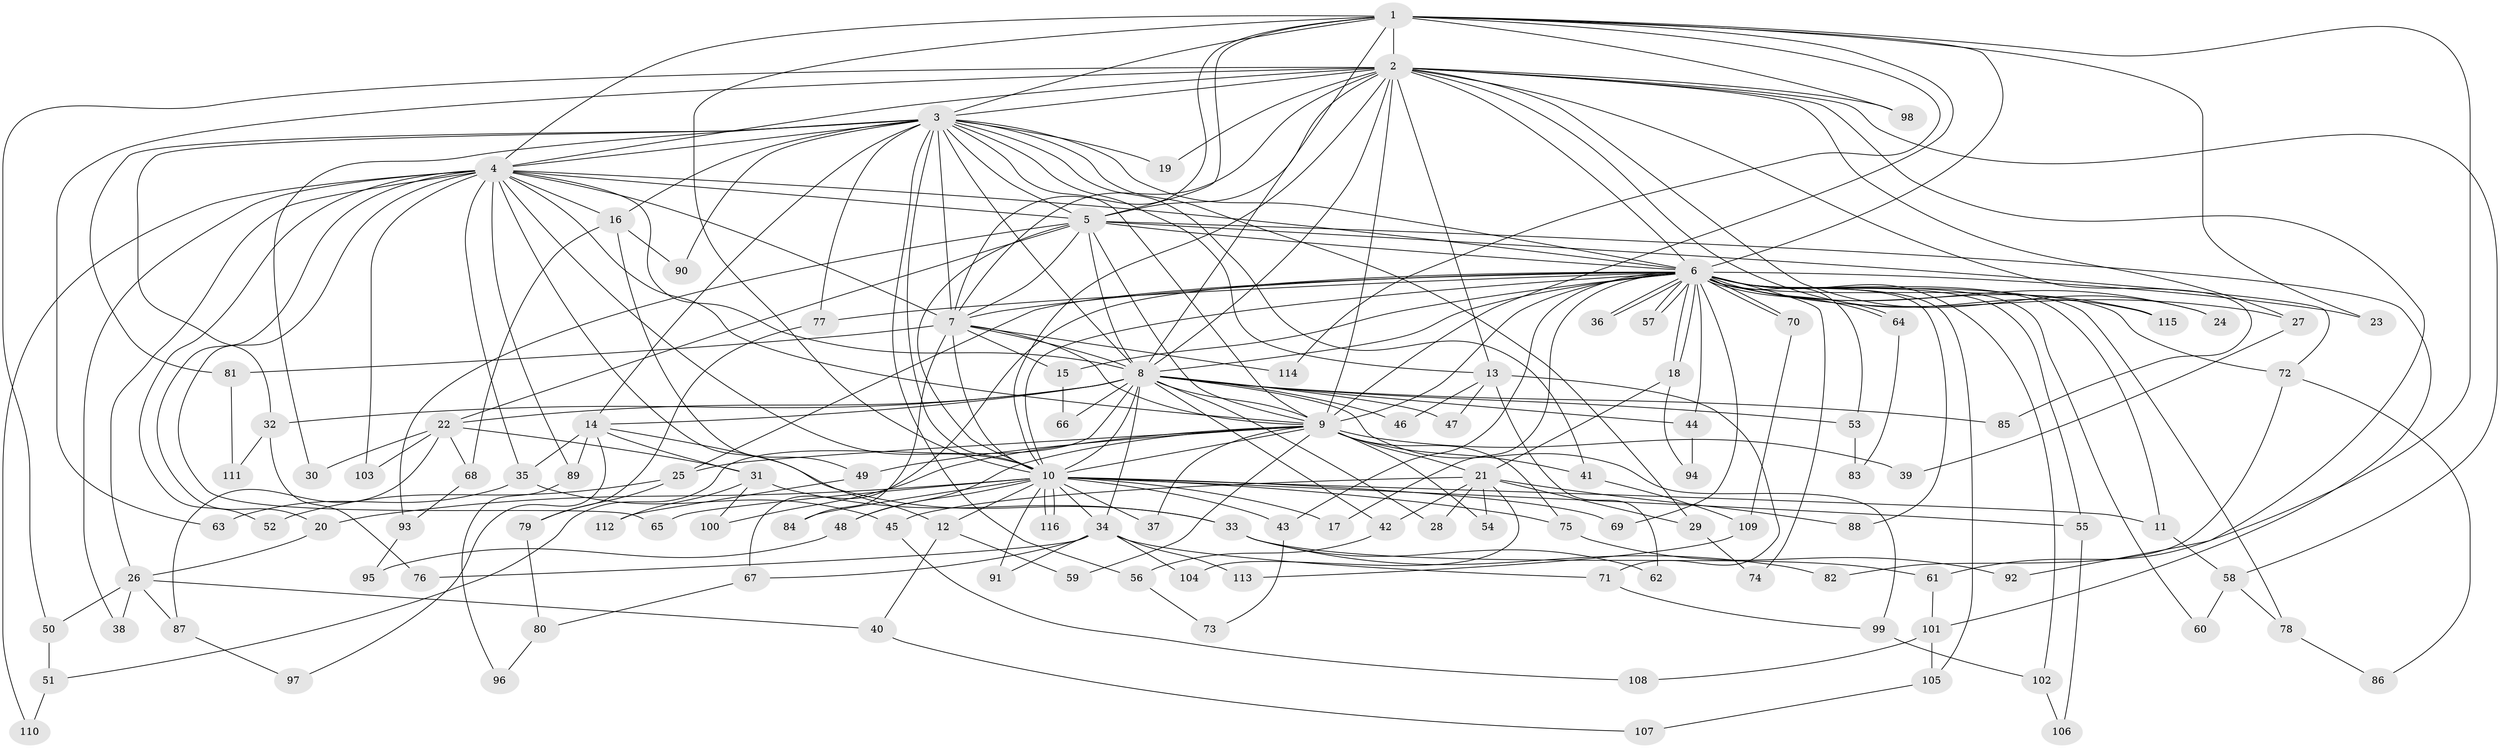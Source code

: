 // coarse degree distribution, {7: 0.06896551724137931, 19: 0.017241379310344827, 25: 0.017241379310344827, 16: 0.034482758620689655, 33: 0.017241379310344827, 3: 0.27586206896551724, 4: 0.06896551724137931, 8: 0.017241379310344827, 2: 0.3275862068965517, 9: 0.034482758620689655, 5: 0.034482758620689655, 1: 0.08620689655172414}
// Generated by graph-tools (version 1.1) at 2025/17/03/04/25 18:17:19]
// undirected, 116 vertices, 257 edges
graph export_dot {
graph [start="1"]
  node [color=gray90,style=filled];
  1;
  2;
  3;
  4;
  5;
  6;
  7;
  8;
  9;
  10;
  11;
  12;
  13;
  14;
  15;
  16;
  17;
  18;
  19;
  20;
  21;
  22;
  23;
  24;
  25;
  26;
  27;
  28;
  29;
  30;
  31;
  32;
  33;
  34;
  35;
  36;
  37;
  38;
  39;
  40;
  41;
  42;
  43;
  44;
  45;
  46;
  47;
  48;
  49;
  50;
  51;
  52;
  53;
  54;
  55;
  56;
  57;
  58;
  59;
  60;
  61;
  62;
  63;
  64;
  65;
  66;
  67;
  68;
  69;
  70;
  71;
  72;
  73;
  74;
  75;
  76;
  77;
  78;
  79;
  80;
  81;
  82;
  83;
  84;
  85;
  86;
  87;
  88;
  89;
  90;
  91;
  92;
  93;
  94;
  95;
  96;
  97;
  98;
  99;
  100;
  101;
  102;
  103;
  104;
  105;
  106;
  107;
  108;
  109;
  110;
  111;
  112;
  113;
  114;
  115;
  116;
  1 -- 2;
  1 -- 3;
  1 -- 4;
  1 -- 5;
  1 -- 6;
  1 -- 7;
  1 -- 8;
  1 -- 9;
  1 -- 10;
  1 -- 23;
  1 -- 61;
  1 -- 98;
  1 -- 114;
  2 -- 3;
  2 -- 4;
  2 -- 5;
  2 -- 6;
  2 -- 7;
  2 -- 8;
  2 -- 9;
  2 -- 10;
  2 -- 13;
  2 -- 19;
  2 -- 24;
  2 -- 27;
  2 -- 50;
  2 -- 58;
  2 -- 63;
  2 -- 85;
  2 -- 92;
  2 -- 98;
  2 -- 115;
  3 -- 4;
  3 -- 5;
  3 -- 6;
  3 -- 7;
  3 -- 8;
  3 -- 9;
  3 -- 10;
  3 -- 13;
  3 -- 14;
  3 -- 16;
  3 -- 19;
  3 -- 29;
  3 -- 30;
  3 -- 32;
  3 -- 41;
  3 -- 56;
  3 -- 77;
  3 -- 81;
  3 -- 90;
  4 -- 5;
  4 -- 6;
  4 -- 7;
  4 -- 8;
  4 -- 9;
  4 -- 10;
  4 -- 12;
  4 -- 16;
  4 -- 20;
  4 -- 26;
  4 -- 35;
  4 -- 38;
  4 -- 52;
  4 -- 65;
  4 -- 89;
  4 -- 103;
  4 -- 110;
  5 -- 6;
  5 -- 7;
  5 -- 8;
  5 -- 9;
  5 -- 10;
  5 -- 22;
  5 -- 72;
  5 -- 93;
  5 -- 101;
  6 -- 7;
  6 -- 8;
  6 -- 9;
  6 -- 10;
  6 -- 11;
  6 -- 15;
  6 -- 17;
  6 -- 18;
  6 -- 18;
  6 -- 23;
  6 -- 24;
  6 -- 25;
  6 -- 27;
  6 -- 36;
  6 -- 36;
  6 -- 43;
  6 -- 44;
  6 -- 53;
  6 -- 55;
  6 -- 57;
  6 -- 57;
  6 -- 60;
  6 -- 64;
  6 -- 64;
  6 -- 67;
  6 -- 69;
  6 -- 70;
  6 -- 70;
  6 -- 72;
  6 -- 74;
  6 -- 77;
  6 -- 78;
  6 -- 88;
  6 -- 102;
  6 -- 105;
  6 -- 115;
  7 -- 8;
  7 -- 9;
  7 -- 10;
  7 -- 15;
  7 -- 81;
  7 -- 84;
  7 -- 114;
  8 -- 9;
  8 -- 10;
  8 -- 14;
  8 -- 22;
  8 -- 28;
  8 -- 32;
  8 -- 34;
  8 -- 42;
  8 -- 44;
  8 -- 46;
  8 -- 47;
  8 -- 51;
  8 -- 53;
  8 -- 66;
  8 -- 85;
  8 -- 99;
  9 -- 10;
  9 -- 21;
  9 -- 25;
  9 -- 37;
  9 -- 39;
  9 -- 41;
  9 -- 48;
  9 -- 49;
  9 -- 54;
  9 -- 59;
  9 -- 75;
  9 -- 100;
  10 -- 11;
  10 -- 12;
  10 -- 17;
  10 -- 20;
  10 -- 34;
  10 -- 37;
  10 -- 43;
  10 -- 48;
  10 -- 55;
  10 -- 65;
  10 -- 69;
  10 -- 75;
  10 -- 84;
  10 -- 91;
  10 -- 116;
  10 -- 116;
  11 -- 58;
  12 -- 40;
  12 -- 59;
  13 -- 46;
  13 -- 47;
  13 -- 62;
  13 -- 71;
  14 -- 31;
  14 -- 33;
  14 -- 35;
  14 -- 89;
  14 -- 97;
  15 -- 66;
  16 -- 49;
  16 -- 68;
  16 -- 90;
  18 -- 21;
  18 -- 94;
  20 -- 26;
  21 -- 28;
  21 -- 29;
  21 -- 42;
  21 -- 45;
  21 -- 54;
  21 -- 88;
  21 -- 104;
  22 -- 30;
  22 -- 31;
  22 -- 68;
  22 -- 87;
  22 -- 103;
  25 -- 52;
  25 -- 79;
  26 -- 38;
  26 -- 40;
  26 -- 50;
  26 -- 87;
  27 -- 39;
  29 -- 74;
  31 -- 33;
  31 -- 100;
  31 -- 112;
  32 -- 76;
  32 -- 111;
  33 -- 61;
  33 -- 62;
  33 -- 82;
  34 -- 67;
  34 -- 71;
  34 -- 76;
  34 -- 91;
  34 -- 104;
  34 -- 113;
  35 -- 45;
  35 -- 63;
  40 -- 107;
  41 -- 109;
  42 -- 56;
  43 -- 73;
  44 -- 94;
  45 -- 108;
  48 -- 95;
  49 -- 112;
  50 -- 51;
  51 -- 110;
  53 -- 83;
  55 -- 106;
  56 -- 73;
  58 -- 60;
  58 -- 78;
  61 -- 101;
  64 -- 83;
  67 -- 80;
  68 -- 93;
  70 -- 109;
  71 -- 99;
  72 -- 82;
  72 -- 86;
  75 -- 92;
  77 -- 79;
  78 -- 86;
  79 -- 80;
  80 -- 96;
  81 -- 111;
  87 -- 97;
  89 -- 96;
  93 -- 95;
  99 -- 102;
  101 -- 105;
  101 -- 108;
  102 -- 106;
  105 -- 107;
  109 -- 113;
}
